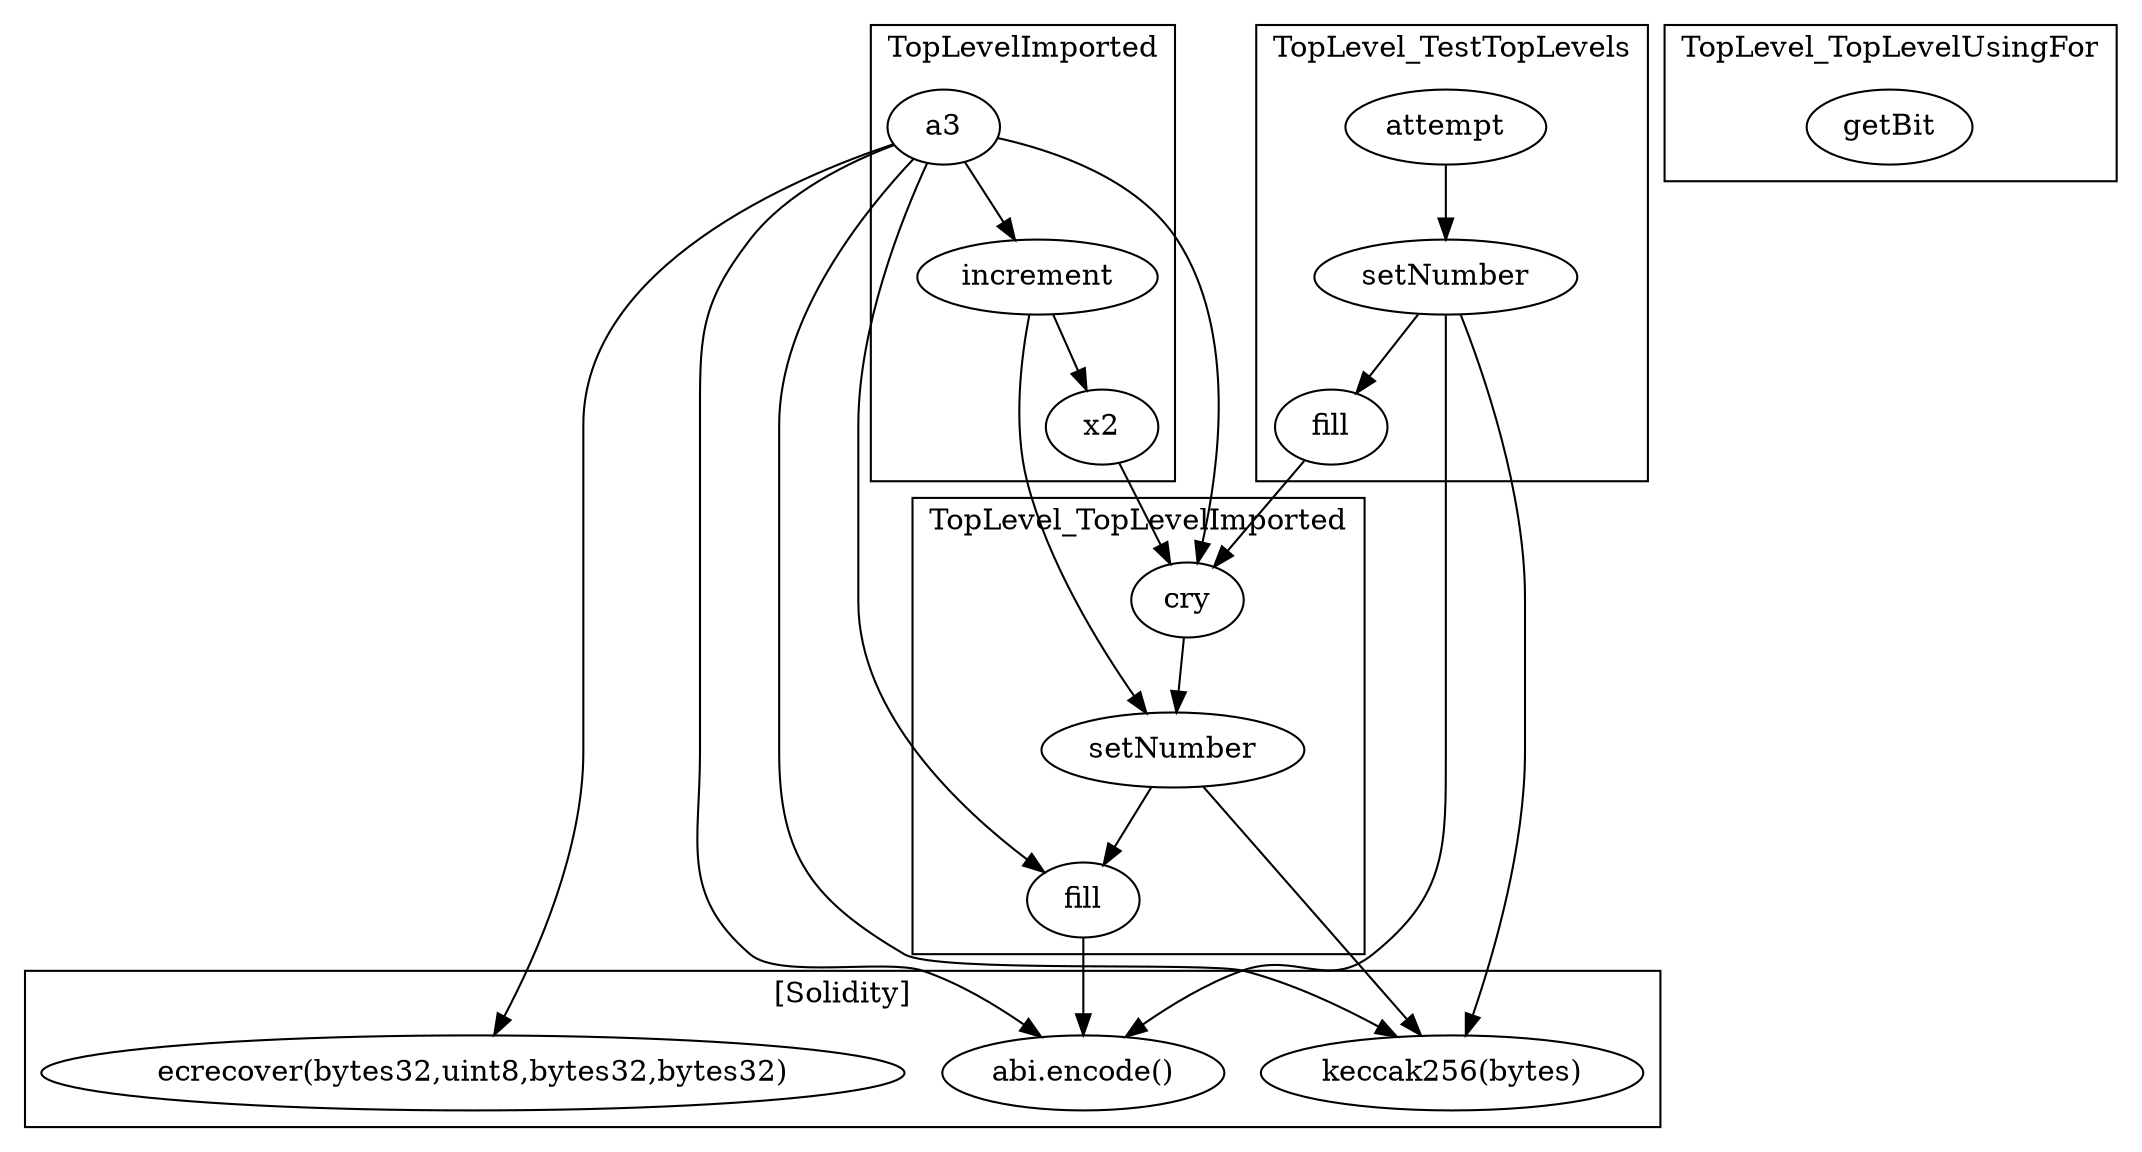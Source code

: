 strict digraph {
subgraph cluster_TopLevelFunctions_TestTopLevels_TopLevel_TestTopLevels {
label = "TopLevel_TestTopLevels"
"TopLevelFunctions_TestTopLevels_setNumber" [label="setNumber"]
"TopLevelFunctions_TestTopLevels_fill" [label="fill"]
"TopLevelFunctions_TestTopLevels_attempt" [label="attempt"]
}subgraph cluster_290_TopLevelImported {
label = "TopLevelImported"
"290_x2" [label="x2"]
"290_increment" [label="increment"]
"290_a3" [label="a3"]
}subgraph cluster_TopLevelFunctions_TopLevelUsingFor_TopLevel_TopLevelUsingFor {
label = "TopLevel_TopLevelUsingFor"
"TopLevelFunctions_TopLevelUsingFor_getBit" [label="getBit"]
}subgraph cluster_TopLevelFunctions_TopLevelImported_TopLevel_TopLevelImported {
label = "TopLevel_TopLevelImported"
"TopLevelFunctions_TopLevelImported_setNumber" [label="setNumber"]
"TopLevelFunctions_TopLevelImported_cry" [label="cry"]
"TopLevelFunctions_TopLevelImported_fill" [label="fill"]
}subgraph cluster_solidity {
label = "[Solidity]"
"keccak256(bytes)" 
"ecrecover(bytes32,uint8,bytes32,bytes32)" 
"abi.encode()" 
}"TopLevelFunctions_TestTopLevels_fill" -> "TopLevelFunctions_TopLevelImported_cry"
"TopLevelFunctions_TestTopLevels_setNumber" -> "TopLevelFunctions_TestTopLevels_fill"
"TopLevelFunctions_TestTopLevels_attempt" -> "TopLevelFunctions_TestTopLevels_setNumber""290_increment" -> "290_x2"
"290_increment" -> "TopLevelFunctions_TopLevelImported_setNumber"
"290_a3" -> "290_increment"
"290_a3" -> "TopLevelFunctions_TopLevelImported_fill"
"290_x2" -> "TopLevelFunctions_TopLevelImported_cry"
"290_a3" -> "TopLevelFunctions_TopLevelImported_cry""TopLevelFunctions_TopLevelImported_setNumber" -> "TopLevelFunctions_TopLevelImported_fill"
"TopLevelFunctions_TopLevelImported_cry" -> "TopLevelFunctions_TopLevelImported_setNumber""TopLevelFunctions_TestTopLevels_setNumber" -> "abi.encode()"
"290_a3" -> "abi.encode()"
"TopLevelFunctions_TestTopLevels_setNumber" -> "keccak256(bytes)"
"290_a3" -> "ecrecover(bytes32,uint8,bytes32,bytes32)"
"TopLevelFunctions_TopLevelImported_fill" -> "abi.encode()"
"TopLevelFunctions_TopLevelImported_setNumber" -> "keccak256(bytes)"
"290_a3" -> "keccak256(bytes)"
}